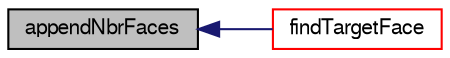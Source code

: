 digraph "appendNbrFaces"
{
  bgcolor="transparent";
  edge [fontname="FreeSans",fontsize="10",labelfontname="FreeSans",labelfontsize="10"];
  node [fontname="FreeSans",fontsize="10",shape=record];
  rankdir="LR";
  Node259 [label="appendNbrFaces",height=0.2,width=0.4,color="black", fillcolor="grey75", style="filled", fontcolor="black"];
  Node259 -> Node260 [dir="back",color="midnightblue",fontsize="10",style="solid",fontname="FreeSans"];
  Node260 [label="findTargetFace",height=0.2,width=0.4,color="red",URL="$a24870.html#a43b6d134aa3d46cfb850ae0fa61e7c35",tooltip="Find face on target patch that overlaps source face. "];
}
